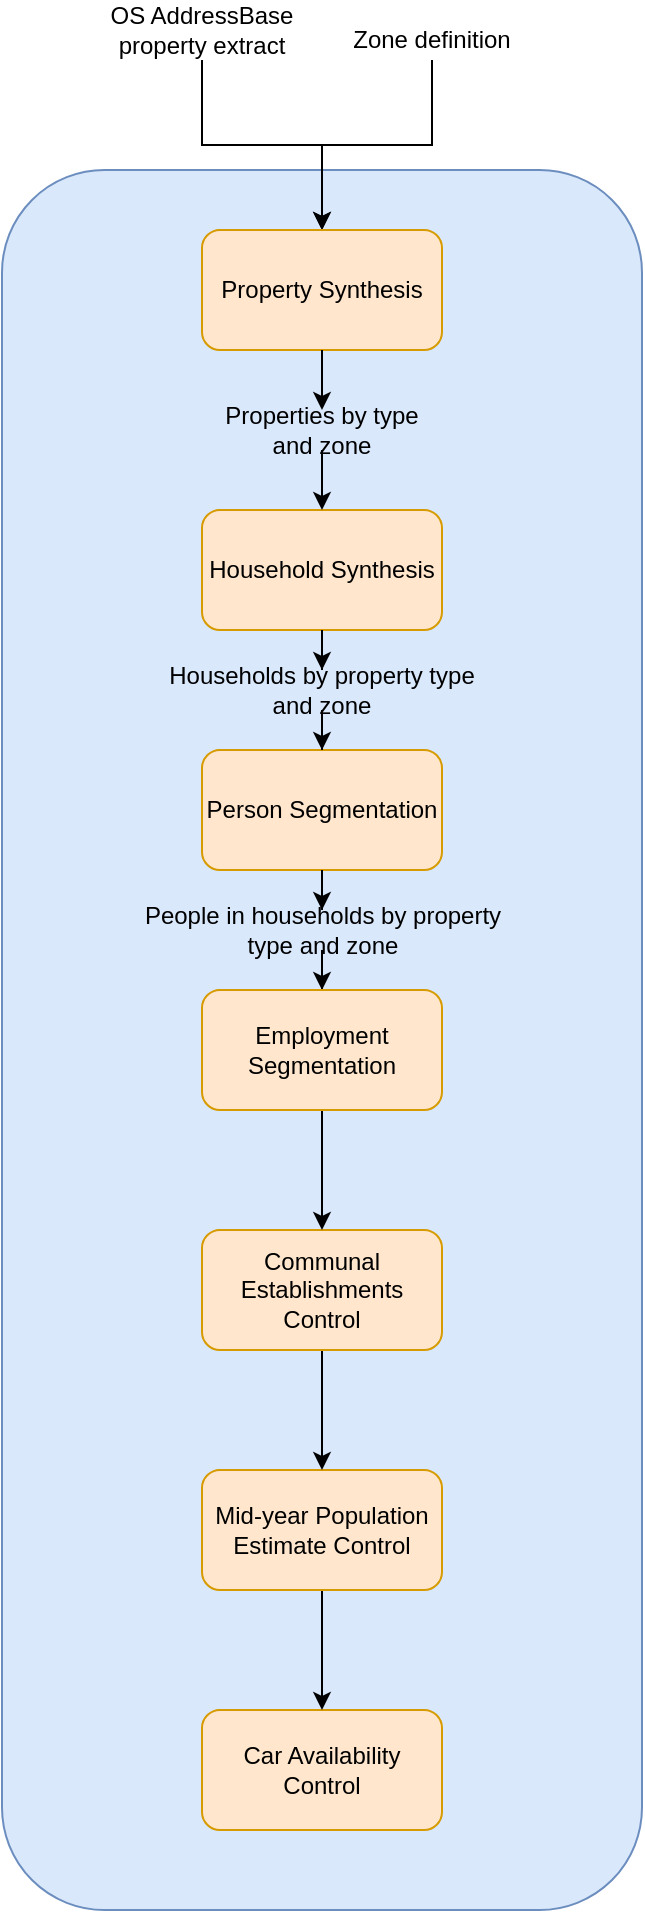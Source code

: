 <mxfile version="14.1.8" type="device" pages="3"><diagram id="0KP02SKAKBaCzVWun991" name="by_land_use"><mxGraphModel dx="1422" dy="822" grid="1" gridSize="10" guides="1" tooltips="1" connect="1" arrows="1" fold="1" page="1" pageScale="1" pageWidth="827" pageHeight="1169" math="0" shadow="0"><root><mxCell id="0"/><mxCell id="1" parent="0"/><mxCell id="9sD2lVHr2DuOBUaN2HaA-51" value="" style="rounded=1;whiteSpace=wrap;html=1;fillColor=#dae8fc;strokeColor=#6c8ebf;arcSize=16;" parent="1" vertex="1"><mxGeometry x="220" y="370" width="320" height="870" as="geometry"/></mxCell><mxCell id="9sD2lVHr2DuOBUaN2HaA-46" value="" style="edgeStyle=orthogonalEdgeStyle;rounded=0;orthogonalLoop=1;jettySize=auto;html=1;" parent="1" source="9sD2lVHr2DuOBUaN2HaA-2" target="9sD2lVHr2DuOBUaN2HaA-21" edge="1"><mxGeometry relative="1" as="geometry"/></mxCell><mxCell id="9sD2lVHr2DuOBUaN2HaA-2" value="OS AddressBase property extract" style="text;html=1;strokeColor=none;fillColor=none;align=center;verticalAlign=middle;whiteSpace=wrap;rounded=0;" parent="1" vertex="1"><mxGeometry x="270" y="285" width="100" height="30" as="geometry"/></mxCell><mxCell id="9sD2lVHr2DuOBUaN2HaA-47" value="" style="edgeStyle=orthogonalEdgeStyle;rounded=0;orthogonalLoop=1;jettySize=auto;html=1;" parent="1" source="9sD2lVHr2DuOBUaN2HaA-4" target="9sD2lVHr2DuOBUaN2HaA-21" edge="1"><mxGeometry relative="1" as="geometry"/></mxCell><mxCell id="9sD2lVHr2DuOBUaN2HaA-4" value="Zone definition" style="text;html=1;strokeColor=none;fillColor=none;align=center;verticalAlign=middle;whiteSpace=wrap;rounded=0;" parent="1" vertex="1"><mxGeometry x="390" y="295" width="90" height="20" as="geometry"/></mxCell><mxCell id="9sD2lVHr2DuOBUaN2HaA-28" value="" style="edgeStyle=orthogonalEdgeStyle;rounded=0;orthogonalLoop=1;jettySize=auto;html=1;" parent="1" source="9sD2lVHr2DuOBUaN2HaA-56" target="9sD2lVHr2DuOBUaN2HaA-25" edge="1"><mxGeometry relative="1" as="geometry"/></mxCell><mxCell id="9sD2lVHr2DuOBUaN2HaA-19" value="Person Segmentation" style="rounded=1;whiteSpace=wrap;html=1;fillColor=#ffe6cc;strokeColor=#d79b00;" parent="1" vertex="1"><mxGeometry x="320" y="660" width="120" height="60" as="geometry"/></mxCell><mxCell id="9sD2lVHr2DuOBUaN2HaA-27" value="" style="edgeStyle=orthogonalEdgeStyle;rounded=0;orthogonalLoop=1;jettySize=auto;html=1;" parent="1" source="9sD2lVHr2DuOBUaN2HaA-54" target="9sD2lVHr2DuOBUaN2HaA-19" edge="1"><mxGeometry relative="1" as="geometry"/></mxCell><mxCell id="9sD2lVHr2DuOBUaN2HaA-20" value="Household Synthesis" style="rounded=1;whiteSpace=wrap;html=1;fillColor=#ffe6cc;strokeColor=#d79b00;" parent="1" vertex="1"><mxGeometry x="320" y="540" width="120" height="60" as="geometry"/></mxCell><mxCell id="9sD2lVHr2DuOBUaN2HaA-26" value="" style="edgeStyle=orthogonalEdgeStyle;rounded=0;orthogonalLoop=1;jettySize=auto;html=1;" parent="1" source="9sD2lVHr2DuOBUaN2HaA-52" target="9sD2lVHr2DuOBUaN2HaA-20" edge="1"><mxGeometry relative="1" as="geometry"/></mxCell><mxCell id="9sD2lVHr2DuOBUaN2HaA-21" value="Property Synthesis" style="rounded=1;whiteSpace=wrap;html=1;fillColor=#ffe6cc;strokeColor=#d79b00;" parent="1" vertex="1"><mxGeometry x="320" y="400" width="120" height="60" as="geometry"/></mxCell><mxCell id="9sD2lVHr2DuOBUaN2HaA-22" value="Car Availability Control" style="rounded=1;whiteSpace=wrap;html=1;fillColor=#ffe6cc;strokeColor=#d79b00;" parent="1" vertex="1"><mxGeometry x="320" y="1140" width="120" height="60" as="geometry"/></mxCell><mxCell id="9sD2lVHr2DuOBUaN2HaA-31" value="" style="edgeStyle=orthogonalEdgeStyle;rounded=0;orthogonalLoop=1;jettySize=auto;html=1;" parent="1" source="9sD2lVHr2DuOBUaN2HaA-23" target="9sD2lVHr2DuOBUaN2HaA-22" edge="1"><mxGeometry relative="1" as="geometry"/></mxCell><mxCell id="9sD2lVHr2DuOBUaN2HaA-23" value="Mid-year Population Estimate Control" style="rounded=1;whiteSpace=wrap;html=1;fillColor=#ffe6cc;strokeColor=#d79b00;" parent="1" vertex="1"><mxGeometry x="320" y="1020" width="120" height="60" as="geometry"/></mxCell><mxCell id="9sD2lVHr2DuOBUaN2HaA-30" value="" style="edgeStyle=orthogonalEdgeStyle;rounded=0;orthogonalLoop=1;jettySize=auto;html=1;" parent="1" source="9sD2lVHr2DuOBUaN2HaA-24" target="9sD2lVHr2DuOBUaN2HaA-23" edge="1"><mxGeometry relative="1" as="geometry"/></mxCell><mxCell id="9sD2lVHr2DuOBUaN2HaA-24" value="Communal Establishments Control" style="rounded=1;whiteSpace=wrap;html=1;fillColor=#ffe6cc;strokeColor=#d79b00;" parent="1" vertex="1"><mxGeometry x="320" y="900" width="120" height="60" as="geometry"/></mxCell><mxCell id="9sD2lVHr2DuOBUaN2HaA-29" value="" style="edgeStyle=orthogonalEdgeStyle;rounded=0;orthogonalLoop=1;jettySize=auto;html=1;" parent="1" source="9sD2lVHr2DuOBUaN2HaA-25" target="9sD2lVHr2DuOBUaN2HaA-24" edge="1"><mxGeometry relative="1" as="geometry"/></mxCell><mxCell id="9sD2lVHr2DuOBUaN2HaA-25" value="Employment Segmentation" style="rounded=1;whiteSpace=wrap;html=1;fillColor=#ffe6cc;strokeColor=#d79b00;" parent="1" vertex="1"><mxGeometry x="320" y="780" width="120" height="60" as="geometry"/></mxCell><mxCell id="9sD2lVHr2DuOBUaN2HaA-52" value="Properties by type and zone" style="text;html=1;strokeColor=none;fillColor=none;align=center;verticalAlign=middle;whiteSpace=wrap;rounded=0;" parent="1" vertex="1"><mxGeometry x="320" y="490" width="120" height="20" as="geometry"/></mxCell><mxCell id="9sD2lVHr2DuOBUaN2HaA-53" value="" style="edgeStyle=orthogonalEdgeStyle;rounded=0;orthogonalLoop=1;jettySize=auto;html=1;" parent="1" source="9sD2lVHr2DuOBUaN2HaA-21" target="9sD2lVHr2DuOBUaN2HaA-52" edge="1"><mxGeometry relative="1" as="geometry"><mxPoint x="380" y="460" as="sourcePoint"/><mxPoint x="380" y="520" as="targetPoint"/></mxGeometry></mxCell><mxCell id="9sD2lVHr2DuOBUaN2HaA-54" value="Households by property type and zone" style="text;html=1;strokeColor=none;fillColor=none;align=center;verticalAlign=middle;whiteSpace=wrap;rounded=0;" parent="1" vertex="1"><mxGeometry x="295" y="620" width="170" height="20" as="geometry"/></mxCell><mxCell id="9sD2lVHr2DuOBUaN2HaA-55" value="" style="edgeStyle=orthogonalEdgeStyle;rounded=0;orthogonalLoop=1;jettySize=auto;html=1;" parent="1" source="9sD2lVHr2DuOBUaN2HaA-20" target="9sD2lVHr2DuOBUaN2HaA-54" edge="1"><mxGeometry relative="1" as="geometry"><mxPoint x="380" y="590" as="sourcePoint"/><mxPoint x="380" y="640" as="targetPoint"/></mxGeometry></mxCell><mxCell id="9sD2lVHr2DuOBUaN2HaA-56" value="People in households by property type and zone" style="text;html=1;strokeColor=none;fillColor=none;align=center;verticalAlign=middle;whiteSpace=wrap;rounded=0;" parent="1" vertex="1"><mxGeometry x="282.5" y="740" width="195" height="20" as="geometry"/></mxCell><mxCell id="9sD2lVHr2DuOBUaN2HaA-57" value="" style="edgeStyle=orthogonalEdgeStyle;rounded=0;orthogonalLoop=1;jettySize=auto;html=1;" parent="1" source="9sD2lVHr2DuOBUaN2HaA-19" target="9sD2lVHr2DuOBUaN2HaA-56" edge="1"><mxGeometry relative="1" as="geometry"><mxPoint x="380" y="720" as="sourcePoint"/><mxPoint x="380" y="780" as="targetPoint"/></mxGeometry></mxCell></root></mxGraphModel></diagram><diagram id="cpGd8eEVSAznsFbfN_rp" name="fy_lu"><mxGraphModel dx="1422" dy="822" grid="1" gridSize="10" guides="1" tooltips="1" connect="1" arrows="1" fold="1" page="1" pageScale="1" pageWidth="827" pageHeight="1169" math="0" shadow="0"><root><mxCell id="0VeH6aSmIomTK_42OU1j-0"/><mxCell id="0VeH6aSmIomTK_42OU1j-1" parent="0VeH6aSmIomTK_42OU1j-0"/><mxCell id="ojFsw2zgfKLd6z8mztrV-0" style="edgeStyle=orthogonalEdgeStyle;rounded=0;orthogonalLoop=1;jettySize=auto;html=1;exitX=1;exitY=0.5;exitDx=0;exitDy=0;" edge="1" parent="0VeH6aSmIomTK_42OU1j-1" source="ojFsw2zgfKLd6z8mztrV-1" target="ojFsw2zgfKLd6z8mztrV-3"><mxGeometry relative="1" as="geometry"/></mxCell><mxCell id="ojFsw2zgfKLd6z8mztrV-1" value="Base LU" style="rounded=1;whiteSpace=wrap;html=1;" vertex="1" parent="0VeH6aSmIomTK_42OU1j-1"><mxGeometry x="160" y="280" width="120" height="60" as="geometry"/></mxCell><mxCell id="ojFsw2zgfKLd6z8mztrV-2" style="edgeStyle=orthogonalEdgeStyle;rounded=0;orthogonalLoop=1;jettySize=auto;html=1;exitX=1;exitY=0.5;exitDx=0;exitDy=0;" edge="1" parent="0VeH6aSmIomTK_42OU1j-1" source="ojFsw2zgfKLd6z8mztrV-3" target="ojFsw2zgfKLd6z8mztrV-4"><mxGeometry relative="1" as="geometry"><Array as="points"><mxPoint x="370" y="300"/><mxPoint x="370" y="310"/></Array></mxGeometry></mxCell><mxCell id="ojFsw2zgfKLd6z8mztrV-3" value="Base LU" style="text;html=1;strokeColor=none;fillColor=none;align=center;verticalAlign=middle;whiteSpace=wrap;rounded=0;" vertex="1" parent="0VeH6aSmIomTK_42OU1j-1"><mxGeometry x="320" y="290" width="40" height="20" as="geometry"/></mxCell><mxCell id="ojFsw2zgfKLd6z8mztrV-4" value="FY LU" style="rounded=1;whiteSpace=wrap;html=1;" vertex="1" parent="0VeH6aSmIomTK_42OU1j-1"><mxGeometry x="390" y="280" width="120" height="60" as="geometry"/></mxCell><mxCell id="ojFsw2zgfKLd6z8mztrV-5" value="Pop/ emp adj" style="rounded=1;whiteSpace=wrap;html=1;" vertex="1" parent="0VeH6aSmIomTK_42OU1j-1"><mxGeometry x="540" y="240" width="120" height="60" as="geometry"/></mxCell><mxCell id="ojFsw2zgfKLd6z8mztrV-6" value="SIC/SOC adjustments" style="rounded=1;whiteSpace=wrap;html=1;" vertex="1" parent="0VeH6aSmIomTK_42OU1j-1"><mxGeometry x="540" y="300" width="120" height="60" as="geometry"/></mxCell><mxCell id="ojFsw2zgfKLd6z8mztrV-7" value="Area type adjustments?" style="rounded=1;whiteSpace=wrap;html=1;" vertex="1" parent="0VeH6aSmIomTK_42OU1j-1"><mxGeometry x="540" y="360" width="120" height="60" as="geometry"/></mxCell><mxCell id="ojFsw2zgfKLd6z8mztrV-8" value="NELUM control? (include area type - do infill to 8 area types)" style="rounded=1;whiteSpace=wrap;html=1;" vertex="1" parent="0VeH6aSmIomTK_42OU1j-1"><mxGeometry x="540" y="420" width="120" height="60" as="geometry"/></mxCell><mxCell id="ojFsw2zgfKLd6z8mztrV-9" value="Seg = g, hh, tt, at" style="text;html=1;strokeColor=none;fillColor=none;align=center;verticalAlign=middle;whiteSpace=wrap;rounded=0;" vertex="1" parent="0VeH6aSmIomTK_42OU1j-1"><mxGeometry x="190" y="350" width="70" height="30" as="geometry"/></mxCell><mxCell id="ojFsw2zgfKLd6z8mztrV-10" value="NELUM Inputs" style="rounded=1;whiteSpace=wrap;html=1;" vertex="1" parent="0VeH6aSmIomTK_42OU1j-1"><mxGeometry x="140" y="460" width="120" height="60" as="geometry"/></mxCell><mxCell id="ojFsw2zgfKLd6z8mztrV-11" value="Resi pop by LA seg by at" style="text;html=1;strokeColor=none;fillColor=none;align=center;verticalAlign=middle;whiteSpace=wrap;rounded=0;" vertex="1" parent="0VeH6aSmIomTK_42OU1j-1"><mxGeometry x="270" y="470" width="120" height="50" as="geometry"/></mxCell><mxCell id="ojFsw2zgfKLd6z8mztrV-12" value="Can we adjust AT in FY LU to NELUM @ LA" style="text;html=1;strokeColor=none;fillColor=none;align=center;verticalAlign=middle;whiteSpace=wrap;rounded=0;" vertex="1" parent="0VeH6aSmIomTK_42OU1j-1"><mxGeometry x="410" y="360" width="120" height="50" as="geometry"/></mxCell><mxCell id="ojFsw2zgfKLd6z8mztrV-13" value="FYPop(at) = BYPop(at,la) + FYPop(at,la)&lt;br&gt;&lt;br&gt;New zones?&amp;nbsp;" style="text;html=1;strokeColor=none;fillColor=none;align=center;verticalAlign=middle;whiteSpace=wrap;rounded=0;" vertex="1" parent="0VeH6aSmIomTK_42OU1j-1"><mxGeometry x="410" y="415" width="120" height="70" as="geometry"/></mxCell><mxCell id="ojFsw2zgfKLd6z8mztrV-14" value="CS" style="text;html=1;strokeColor=none;fillColor=none;align=center;verticalAlign=middle;whiteSpace=wrap;rounded=0;" vertex="1" parent="0VeH6aSmIomTK_42OU1j-1"><mxGeometry x="670" y="260" width="40" height="20" as="geometry"/></mxCell><mxCell id="ojFsw2zgfKLd6z8mztrV-15" value="CS/MS" style="text;html=1;strokeColor=none;fillColor=none;align=center;verticalAlign=middle;whiteSpace=wrap;rounded=0;" vertex="1" parent="0VeH6aSmIomTK_42OU1j-1"><mxGeometry x="670" y="320" width="40" height="20" as="geometry"/></mxCell><mxCell id="ojFsw2zgfKLd6z8mztrV-16" value="CS/MS" style="text;html=1;strokeColor=none;fillColor=none;align=center;verticalAlign=middle;whiteSpace=wrap;rounded=0;" vertex="1" parent="0VeH6aSmIomTK_42OU1j-1"><mxGeometry x="670" y="380" width="40" height="20" as="geometry"/></mxCell><mxCell id="ojFsw2zgfKLd6z8mztrV-17" value="Car Ownership adjustment (co adjument + re-run ca model)" style="rounded=1;whiteSpace=wrap;html=1;" vertex="1" parent="0VeH6aSmIomTK_42OU1j-1"><mxGeometry x="540" y="480" width="120" height="60" as="geometry"/></mxCell><mxCell id="gw4mNqjDba_2qHQY5XL--0" value="CS/MS/EF" style="text;html=1;strokeColor=none;fillColor=none;align=center;verticalAlign=middle;whiteSpace=wrap;rounded=0;" vertex="1" parent="0VeH6aSmIomTK_42OU1j-1"><mxGeometry x="670" y="500" width="40" height="20" as="geometry"/></mxCell></root></mxGraphModel></diagram><diagram id="Xq9Nnq_k3FwJc8oyf8Xu" name="ca model"><mxGraphModel dx="1422" dy="822" grid="1" gridSize="10" guides="1" tooltips="1" connect="1" arrows="1" fold="1" page="1" pageScale="1" pageWidth="827" pageHeight="1169" math="0" shadow="0"><root><mxCell id="GKniX8B4rI3VrhW40EP4-0"/><mxCell id="GKniX8B4rI3VrhW40EP4-1" parent="GKniX8B4rI3VrhW40EP4-0"/></root></mxGraphModel></diagram></mxfile>